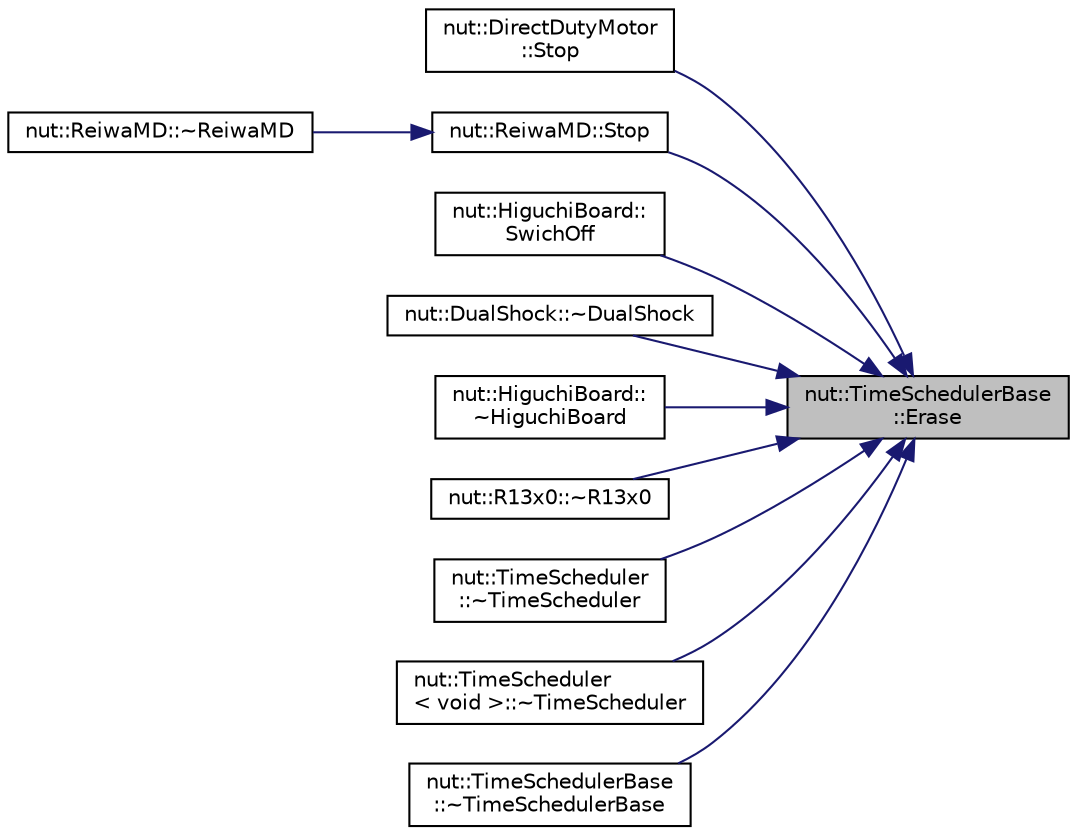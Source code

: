 digraph "nut::TimeSchedulerBase::Erase"
{
 // LATEX_PDF_SIZE
  edge [fontname="Helvetica",fontsize="10",labelfontname="Helvetica",labelfontsize="10"];
  node [fontname="Helvetica",fontsize="10",shape=record];
  rankdir="RL";
  Node1 [label="nut::TimeSchedulerBase\l::Erase",height=0.2,width=0.4,color="black", fillcolor="grey75", style="filled", fontcolor="black",tooltip="スケジューラ削除"];
  Node1 -> Node2 [dir="back",color="midnightblue",fontsize="10",style="solid",fontname="Helvetica"];
  Node2 [label="nut::DirectDutyMotor\l::Stop",height=0.2,width=0.4,color="black", fillcolor="white", style="filled",URL="$db/d01/classnut_1_1_direct_duty_motor.html#a7c5f0cf4b651a30f47f04b946c45e2c2",tooltip="制御ストップ"];
  Node1 -> Node3 [dir="back",color="midnightblue",fontsize="10",style="solid",fontname="Helvetica"];
  Node3 [label="nut::ReiwaMD::Stop",height=0.2,width=0.4,color="black", fillcolor="white", style="filled",URL="$df/da1/classnut_1_1_reiwa_m_d.html#a15c344a43e782cb4cb26ccc482e774a7",tooltip="制御ストップ"];
  Node3 -> Node4 [dir="back",color="midnightblue",fontsize="10",style="solid",fontname="Helvetica"];
  Node4 [label="nut::ReiwaMD::~ReiwaMD",height=0.2,width=0.4,color="black", fillcolor="white", style="filled",URL="$df/da1/classnut_1_1_reiwa_m_d.html#a0c51e75191c62c5d694b19898104244b",tooltip="デストラクタ"];
  Node1 -> Node5 [dir="back",color="midnightblue",fontsize="10",style="solid",fontname="Helvetica"];
  Node5 [label="nut::HiguchiBoard::\lSwichOff",height=0.2,width=0.4,color="black", fillcolor="white", style="filled",URL="$de/d8a/classnut_1_1_higuchi_board.html#a941cdf94debde9b737b9e1e4448326ca",tooltip="電源スイッチオフ"];
  Node1 -> Node6 [dir="back",color="midnightblue",fontsize="10",style="solid",fontname="Helvetica"];
  Node6 [label="nut::DualShock::~DualShock",height=0.2,width=0.4,color="black", fillcolor="white", style="filled",URL="$d6/de4/classnut_1_1_dual_shock.html#ac549687f50947782e93da0cb5a1a4217",tooltip="デストラクタ"];
  Node1 -> Node7 [dir="back",color="midnightblue",fontsize="10",style="solid",fontname="Helvetica"];
  Node7 [label="nut::HiguchiBoard::\l~HiguchiBoard",height=0.2,width=0.4,color="black", fillcolor="white", style="filled",URL="$de/d8a/classnut_1_1_higuchi_board.html#a9c00ecb5fb1ead4646e93522678dad75",tooltip="デストラクタ"];
  Node1 -> Node8 [dir="back",color="midnightblue",fontsize="10",style="solid",fontname="Helvetica"];
  Node8 [label="nut::R13x0::~R13x0",height=0.2,width=0.4,color="black", fillcolor="white", style="filled",URL="$dc/d33/classnut_1_1_r13x0.html#a465d1975bef9aced5fb2022becba505f",tooltip="デストラクタ"];
  Node1 -> Node9 [dir="back",color="midnightblue",fontsize="10",style="solid",fontname="Helvetica"];
  Node9 [label="nut::TimeScheduler\l::~TimeScheduler",height=0.2,width=0.4,color="black", fillcolor="white", style="filled",URL="$d0/dff/classnut_1_1_time_scheduler.html#ae3dbcf8d4f4221940c4a3345e52bee43",tooltip="デストラクタ"];
  Node1 -> Node10 [dir="back",color="midnightblue",fontsize="10",style="solid",fontname="Helvetica"];
  Node10 [label="nut::TimeScheduler\l\< void \>::~TimeScheduler",height=0.2,width=0.4,color="black", fillcolor="white", style="filled",URL="$db/de6/classnut_1_1_time_scheduler_3_01void_01_4.html#a2e93ace6bcc232698c68a6a79c032a31",tooltip="デストラクタ"];
  Node1 -> Node11 [dir="back",color="midnightblue",fontsize="10",style="solid",fontname="Helvetica"];
  Node11 [label="nut::TimeSchedulerBase\l::~TimeSchedulerBase",height=0.2,width=0.4,color="black", fillcolor="white", style="filled",URL="$d9/d00/classnut_1_1_time_scheduler_base.html#a2b55746ac6ff5e114cc73ac8f815e56a",tooltip="デストラクタ"];
}
